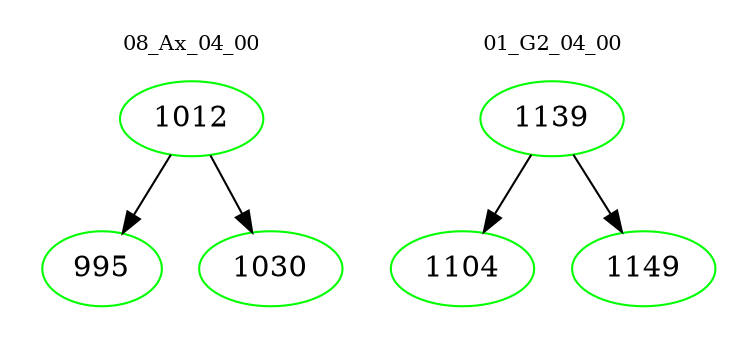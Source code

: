 digraph{
subgraph cluster_0 {
color = white
label = "08_Ax_04_00";
fontsize=10;
T0_1012 [label="1012", color="green"]
T0_1012 -> T0_995 [color="black"]
T0_995 [label="995", color="green"]
T0_1012 -> T0_1030 [color="black"]
T0_1030 [label="1030", color="green"]
}
subgraph cluster_1 {
color = white
label = "01_G2_04_00";
fontsize=10;
T1_1139 [label="1139", color="green"]
T1_1139 -> T1_1104 [color="black"]
T1_1104 [label="1104", color="green"]
T1_1139 -> T1_1149 [color="black"]
T1_1149 [label="1149", color="green"]
}
}

